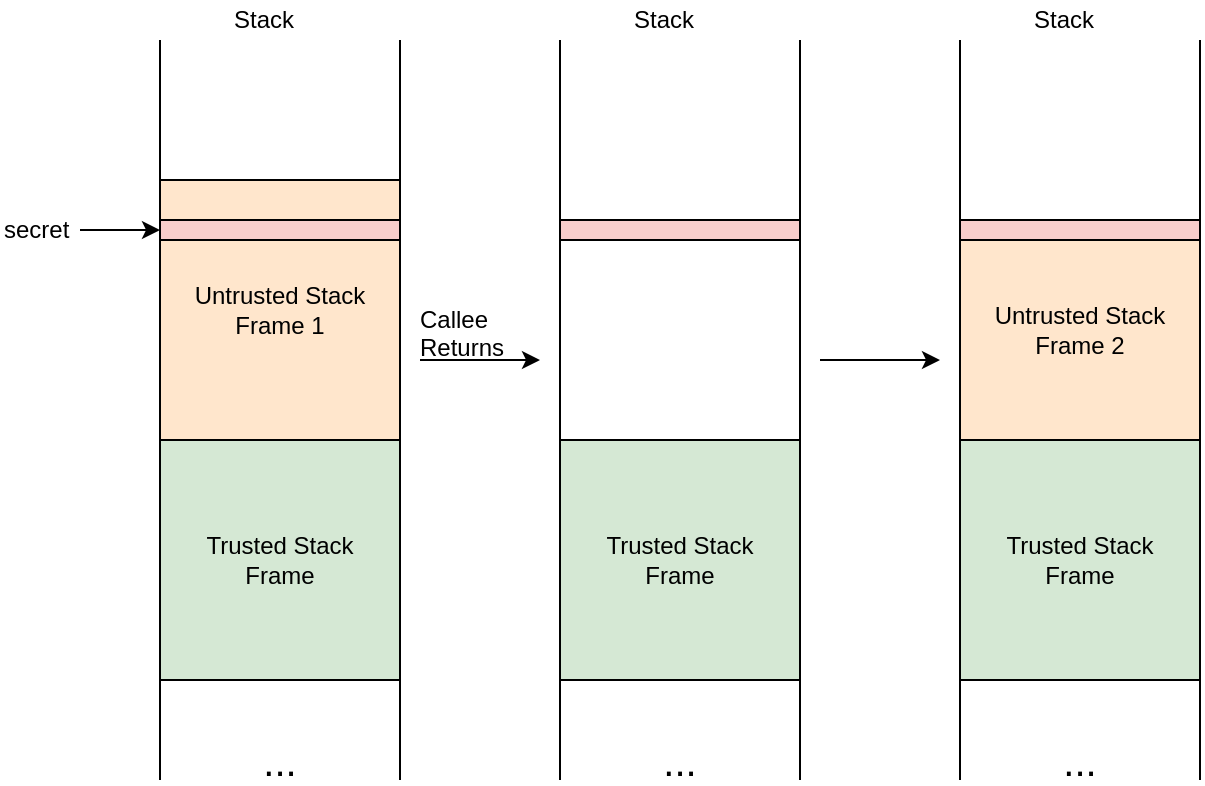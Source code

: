 <mxfile version="12.1.7" type="device" pages="1"><diagram id="KYzzjjj1gAcSvy2agYHo" name="Page-1"><mxGraphModel dx="1158" dy="713" grid="1" gridSize="10" guides="1" tooltips="1" connect="1" arrows="1" fold="1" page="1" pageScale="1" pageWidth="850" pageHeight="1100" math="0" shadow="0"><root><mxCell id="0"/><mxCell id="1" parent="0"/><mxCell id="Qr3FdyCRF4iUAt_co4Ig-4" value="" style="endArrow=none;html=1;" edge="1" parent="1"><mxGeometry width="50" height="50" relative="1" as="geometry"><mxPoint x="440" y="410" as="sourcePoint"/><mxPoint x="440" y="40" as="targetPoint"/></mxGeometry></mxCell><mxCell id="Qr3FdyCRF4iUAt_co4Ig-5" value="" style="endArrow=none;html=1;" edge="1" parent="1"><mxGeometry width="50" height="50" relative="1" as="geometry"><mxPoint x="560" y="410" as="sourcePoint"/><mxPoint x="560" y="40" as="targetPoint"/></mxGeometry></mxCell><mxCell id="Qr3FdyCRF4iUAt_co4Ig-18" value="Trusted Stack&lt;br&gt;Frame" style="rounded=0;whiteSpace=wrap;html=1;strokeColor=#000000;fillColor=#d5e8d4;" vertex="1" parent="1"><mxGeometry x="440" y="240" width="120" height="120" as="geometry"/></mxCell><mxCell id="Qr3FdyCRF4iUAt_co4Ig-20" value="Untrusted Stack&lt;br&gt;Frame 1" style="rounded=0;whiteSpace=wrap;html=1;strokeColor=#000000;fillColor=#ffe6cc;" vertex="1" parent="1"><mxGeometry x="440" y="110" width="120" height="130" as="geometry"/></mxCell><mxCell id="Qr3FdyCRF4iUAt_co4Ig-27" value="" style="rounded=0;whiteSpace=wrap;html=1;strokeColor=#000000;fillColor=#f8cecc;" vertex="1" parent="1"><mxGeometry x="440" y="130" width="120" height="10" as="geometry"/></mxCell><mxCell id="Qr3FdyCRF4iUAt_co4Ig-28" value="" style="endArrow=classic;html=1;entryX=0;entryY=0.5;entryDx=0;entryDy=0;" edge="1" parent="1" target="Qr3FdyCRF4iUAt_co4Ig-27"><mxGeometry width="50" height="50" relative="1" as="geometry"><mxPoint x="400" y="135" as="sourcePoint"/><mxPoint x="410" y="120" as="targetPoint"/></mxGeometry></mxCell><mxCell id="Qr3FdyCRF4iUAt_co4Ig-29" value="secret" style="text;html=1;resizable=0;points=[];autosize=1;align=left;verticalAlign=top;spacingTop=-4;" vertex="1" parent="1"><mxGeometry x="360" y="125" width="50" height="20" as="geometry"/></mxCell><mxCell id="Qr3FdyCRF4iUAt_co4Ig-30" value="" style="endArrow=none;html=1;" edge="1" parent="1"><mxGeometry width="50" height="50" relative="1" as="geometry"><mxPoint x="640" y="410" as="sourcePoint"/><mxPoint x="640" y="40" as="targetPoint"/></mxGeometry></mxCell><mxCell id="Qr3FdyCRF4iUAt_co4Ig-31" value="" style="endArrow=none;html=1;" edge="1" parent="1"><mxGeometry width="50" height="50" relative="1" as="geometry"><mxPoint x="760" y="410" as="sourcePoint"/><mxPoint x="760" y="40" as="targetPoint"/></mxGeometry></mxCell><mxCell id="Qr3FdyCRF4iUAt_co4Ig-32" value="Trusted Stack&lt;br&gt;Frame" style="rounded=0;whiteSpace=wrap;html=1;strokeColor=#000000;fillColor=#d5e8d4;" vertex="1" parent="1"><mxGeometry x="640" y="240" width="120" height="120" as="geometry"/></mxCell><mxCell id="Qr3FdyCRF4iUAt_co4Ig-34" value="" style="rounded=0;whiteSpace=wrap;html=1;strokeColor=#000000;fillColor=#f8cecc;" vertex="1" parent="1"><mxGeometry x="640" y="130" width="120" height="10" as="geometry"/></mxCell><mxCell id="Qr3FdyCRF4iUAt_co4Ig-38" value="" style="endArrow=classic;html=1;" edge="1" parent="1"><mxGeometry width="50" height="50" relative="1" as="geometry"><mxPoint x="570" y="200" as="sourcePoint"/><mxPoint x="630" y="200" as="targetPoint"/></mxGeometry></mxCell><mxCell id="Qr3FdyCRF4iUAt_co4Ig-39" value="" style="endArrow=none;html=1;" edge="1" parent="1"><mxGeometry width="50" height="50" relative="1" as="geometry"><mxPoint x="840" y="410" as="sourcePoint"/><mxPoint x="840" y="40" as="targetPoint"/></mxGeometry></mxCell><mxCell id="Qr3FdyCRF4iUAt_co4Ig-40" value="" style="endArrow=none;html=1;" edge="1" parent="1"><mxGeometry width="50" height="50" relative="1" as="geometry"><mxPoint x="960" y="410" as="sourcePoint"/><mxPoint x="960" y="40" as="targetPoint"/></mxGeometry></mxCell><mxCell id="Qr3FdyCRF4iUAt_co4Ig-41" value="Trusted Stack&lt;br&gt;Frame" style="rounded=0;whiteSpace=wrap;html=1;strokeColor=#000000;fillColor=#d5e8d4;" vertex="1" parent="1"><mxGeometry x="840" y="240" width="120" height="120" as="geometry"/></mxCell><mxCell id="Qr3FdyCRF4iUAt_co4Ig-42" value="Untrusted Stack&lt;br&gt;Frame 2" style="rounded=0;whiteSpace=wrap;html=1;strokeColor=#000000;fillColor=#ffe6cc;" vertex="1" parent="1"><mxGeometry x="840" y="130" width="120" height="110" as="geometry"/></mxCell><mxCell id="Qr3FdyCRF4iUAt_co4Ig-43" value="" style="rounded=0;whiteSpace=wrap;html=1;strokeColor=#000000;fillColor=#f8cecc;" vertex="1" parent="1"><mxGeometry x="840" y="130" width="120" height="10" as="geometry"/></mxCell><mxCell id="Qr3FdyCRF4iUAt_co4Ig-46" value="" style="endArrow=classic;html=1;" edge="1" parent="1"><mxGeometry width="50" height="50" relative="1" as="geometry"><mxPoint x="770" y="200" as="sourcePoint"/><mxPoint x="830" y="200" as="targetPoint"/></mxGeometry></mxCell><mxCell id="Qr3FdyCRF4iUAt_co4Ig-47" value="Callee&lt;br&gt;Returns" style="text;html=1;resizable=0;points=[];autosize=1;align=left;verticalAlign=top;spacingTop=-4;" vertex="1" parent="1"><mxGeometry x="568" y="170" width="60" height="30" as="geometry"/></mxCell><mxCell id="Qr3FdyCRF4iUAt_co4Ig-49" value="Stack&lt;br&gt;" style="text;html=1;resizable=0;points=[];autosize=1;align=left;verticalAlign=top;spacingTop=-4;" vertex="1" parent="1"><mxGeometry x="475" y="20" width="50" height="20" as="geometry"/></mxCell><mxCell id="Qr3FdyCRF4iUAt_co4Ig-50" value="Stack&lt;br&gt;" style="text;html=1;resizable=0;points=[];autosize=1;align=left;verticalAlign=top;spacingTop=-4;" vertex="1" parent="1"><mxGeometry x="875" y="20" width="50" height="20" as="geometry"/></mxCell><mxCell id="Qr3FdyCRF4iUAt_co4Ig-51" value="Stack&lt;br&gt;" style="text;html=1;resizable=0;points=[];autosize=1;align=left;verticalAlign=top;spacingTop=-4;" vertex="1" parent="1"><mxGeometry x="675" y="20" width="50" height="20" as="geometry"/></mxCell><mxCell id="Qr3FdyCRF4iUAt_co4Ig-52" value="..." style="text;html=1;strokeColor=none;fillColor=none;align=center;verticalAlign=middle;whiteSpace=wrap;rounded=0;fontSize=20;" vertex="1" parent="1"><mxGeometry x="480" y="390" width="40" height="20" as="geometry"/></mxCell><mxCell id="Qr3FdyCRF4iUAt_co4Ig-53" value="..." style="text;html=1;strokeColor=none;fillColor=none;align=center;verticalAlign=middle;whiteSpace=wrap;rounded=0;fontSize=20;" vertex="1" parent="1"><mxGeometry x="680" y="390" width="40" height="20" as="geometry"/></mxCell><mxCell id="Qr3FdyCRF4iUAt_co4Ig-54" value="..." style="text;html=1;strokeColor=none;fillColor=none;align=center;verticalAlign=middle;whiteSpace=wrap;rounded=0;fontSize=20;" vertex="1" parent="1"><mxGeometry x="880" y="390" width="40" height="20" as="geometry"/></mxCell></root></mxGraphModel></diagram></mxfile>